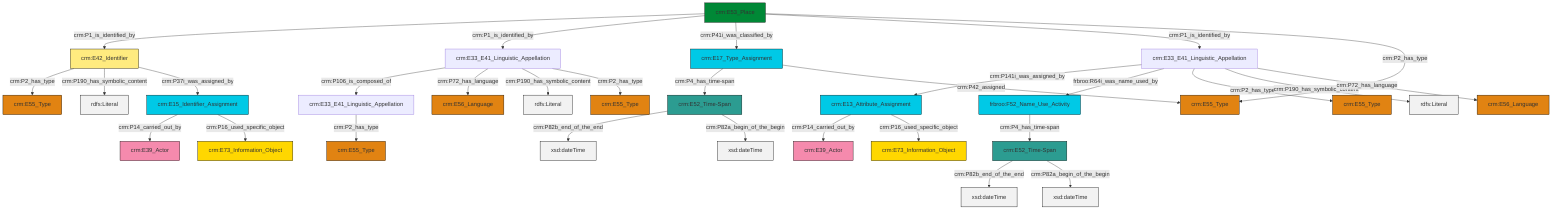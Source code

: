 graph TD
classDef Literal fill:#f2f2f2,stroke:#000000;
classDef CRM_Entity fill:#FFFFFF,stroke:#000000;
classDef Temporal_Entity fill:#00C9E6, stroke:#000000;
classDef Type fill:#E18312, stroke:#000000;
classDef Time-Span fill:#2C9C91, stroke:#000000;
classDef Appellation fill:#FFEB7F, stroke:#000000;
classDef Place fill:#008836, stroke:#000000;
classDef Persistent_Item fill:#B266B2, stroke:#000000;
classDef Conceptual_Object fill:#FFD700, stroke:#000000;
classDef Physical_Thing fill:#D2B48C, stroke:#000000;
classDef Actor fill:#f58aad, stroke:#000000;
classDef PC_Classes fill:#4ce600, stroke:#000000;
classDef Multi fill:#cccccc,stroke:#000000;

0["crm:E53_Place"]:::Place -->|crm:P1_is_identified_by| 1["crm:E42_Identifier"]:::Appellation
0["crm:E53_Place"]:::Place -->|crm:P1_is_identified_by| 6["crm:E33_E41_Linguistic_Appellation"]:::Default
6["crm:E33_E41_Linguistic_Appellation"]:::Default -->|crm:P106_is_composed_of| 4["crm:E33_E41_Linguistic_Appellation"]:::Default
11["crm:E33_E41_Linguistic_Appellation"]:::Default -->|crm:P141i_was_assigned_by| 7["crm:E13_Attribute_Assignment"]:::Temporal_Entity
0["crm:E53_Place"]:::Place -->|crm:P41i_was_classified_by| 12["crm:E17_Type_Assignment"]:::Temporal_Entity
13["frbroo:F52_Name_Use_Activity"]:::Temporal_Entity -->|crm:P4_has_time-span| 14["crm:E52_Time-Span"]:::Time-Span
1["crm:E42_Identifier"]:::Appellation -->|crm:P2_has_type| 16["crm:E55_Type"]:::Type
4["crm:E33_E41_Linguistic_Appellation"]:::Default -->|crm:P2_has_type| 17["crm:E55_Type"]:::Type
2["crm:E15_Identifier_Assignment"]:::Temporal_Entity -->|crm:P14_carried_out_by| 24["crm:E39_Actor"]:::Actor
11["crm:E33_E41_Linguistic_Appellation"]:::Default -->|frbroo:R64i_was_name_used_by| 13["frbroo:F52_Name_Use_Activity"]:::Temporal_Entity
27["crm:E52_Time-Span"]:::Time-Span -->|crm:P82b_end_of_the_end| 28[xsd:dateTime]:::Literal
12["crm:E17_Type_Assignment"]:::Temporal_Entity -->|crm:P4_has_time-span| 27["crm:E52_Time-Span"]:::Time-Span
0["crm:E53_Place"]:::Place -->|crm:P1_is_identified_by| 11["crm:E33_E41_Linguistic_Appellation"]:::Default
1["crm:E42_Identifier"]:::Appellation -->|crm:P190_has_symbolic_content| 35[rdfs:Literal]:::Literal
1["crm:E42_Identifier"]:::Appellation -->|crm:P37i_was_assigned_by| 2["crm:E15_Identifier_Assignment"]:::Temporal_Entity
7["crm:E13_Attribute_Assignment"]:::Temporal_Entity -->|crm:P14_carried_out_by| 21["crm:E39_Actor"]:::Actor
0["crm:E53_Place"]:::Place -->|crm:P2_has_type| 36["crm:E55_Type"]:::Type
14["crm:E52_Time-Span"]:::Time-Span -->|crm:P82b_end_of_the_end| 38[xsd:dateTime]:::Literal
2["crm:E15_Identifier_Assignment"]:::Temporal_Entity -->|crm:P16_used_specific_object| 25["crm:E73_Information_Object"]:::Conceptual_Object
14["crm:E52_Time-Span"]:::Time-Span -->|crm:P82a_begin_of_the_begin| 40[xsd:dateTime]:::Literal
11["crm:E33_E41_Linguistic_Appellation"]:::Default -->|crm:P2_has_type| 41["crm:E55_Type"]:::Type
6["crm:E33_E41_Linguistic_Appellation"]:::Default -->|crm:P72_has_language| 18["crm:E56_Language"]:::Type
27["crm:E52_Time-Span"]:::Time-Span -->|crm:P82a_begin_of_the_begin| 43[xsd:dateTime]:::Literal
11["crm:E33_E41_Linguistic_Appellation"]:::Default -->|crm:P190_has_symbolic_content| 45[rdfs:Literal]:::Literal
11["crm:E33_E41_Linguistic_Appellation"]:::Default -->|crm:P72_has_language| 9["crm:E56_Language"]:::Type
12["crm:E17_Type_Assignment"]:::Temporal_Entity -->|crm:P42_assigned| 36["crm:E55_Type"]:::Type
6["crm:E33_E41_Linguistic_Appellation"]:::Default -->|crm:P190_has_symbolic_content| 49[rdfs:Literal]:::Literal
6["crm:E33_E41_Linguistic_Appellation"]:::Default -->|crm:P2_has_type| 29["crm:E55_Type"]:::Type
7["crm:E13_Attribute_Assignment"]:::Temporal_Entity -->|crm:P16_used_specific_object| 31["crm:E73_Information_Object"]:::Conceptual_Object